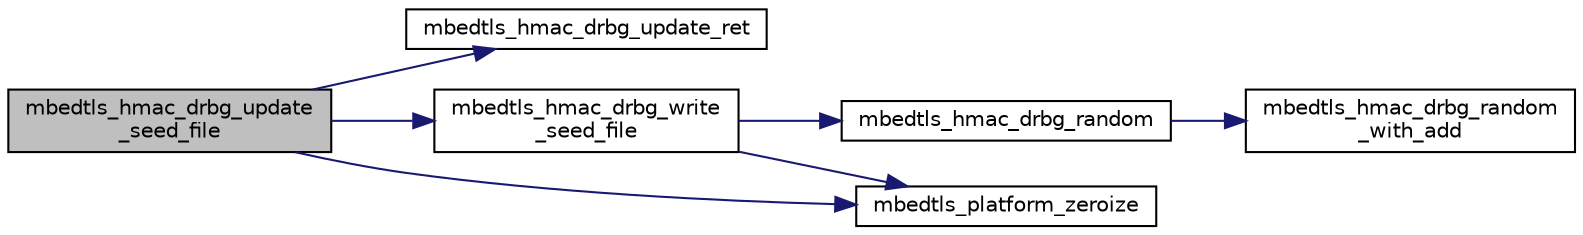 digraph "mbedtls_hmac_drbg_update_seed_file"
{
 // LATEX_PDF_SIZE
  edge [fontname="Helvetica",fontsize="10",labelfontname="Helvetica",labelfontsize="10"];
  node [fontname="Helvetica",fontsize="10",shape=record];
  rankdir="LR";
  Node1 [label="mbedtls_hmac_drbg_update\l_seed_file",height=0.2,width=0.4,color="black", fillcolor="grey75", style="filled", fontcolor="black",tooltip="Read and update a seed file. Seed is added to this instance."];
  Node1 -> Node2 [color="midnightblue",fontsize="10",style="solid",fontname="Helvetica"];
  Node2 [label="mbedtls_hmac_drbg_update_ret",height=0.2,width=0.4,color="black", fillcolor="white", style="filled",URL="$dc/d77/hmac__drbg_8c.html#af79bbea3cd64187931f93d60ebc428b1",tooltip="HMAC_DRBG update state."];
  Node1 -> Node3 [color="midnightblue",fontsize="10",style="solid",fontname="Helvetica"];
  Node3 [label="mbedtls_hmac_drbg_write\l_seed_file",height=0.2,width=0.4,color="black", fillcolor="white", style="filled",URL="$dc/d77/hmac__drbg_8c.html#a731a0a6e28f0a8021c7e5e2dc6d515f8",tooltip="Write a seed file."];
  Node3 -> Node4 [color="midnightblue",fontsize="10",style="solid",fontname="Helvetica"];
  Node4 [label="mbedtls_hmac_drbg_random",height=0.2,width=0.4,color="black", fillcolor="white", style="filled",URL="$dc/d77/hmac__drbg_8c.html#aa66cb34019161010448c7e915a972ee6",tooltip="HMAC_DRBG generate random."];
  Node4 -> Node5 [color="midnightblue",fontsize="10",style="solid",fontname="Helvetica"];
  Node5 [label="mbedtls_hmac_drbg_random\l_with_add",height=0.2,width=0.4,color="black", fillcolor="white", style="filled",URL="$dc/d77/hmac__drbg_8c.html#a0b1928ccb17c9919214fb5becfb8dd76",tooltip="HMAC_DRBG generate random with additional update input."];
  Node3 -> Node6 [color="midnightblue",fontsize="10",style="solid",fontname="Helvetica"];
  Node6 [label="mbedtls_platform_zeroize",height=0.2,width=0.4,color="black", fillcolor="white", style="filled",URL="$dd/dde/platform__util_8c.html#aa4e36b2c1c58d8ad89e1e11b6ebea2d9",tooltip="Securely zeroize a buffer."];
  Node1 -> Node6 [color="midnightblue",fontsize="10",style="solid",fontname="Helvetica"];
}
